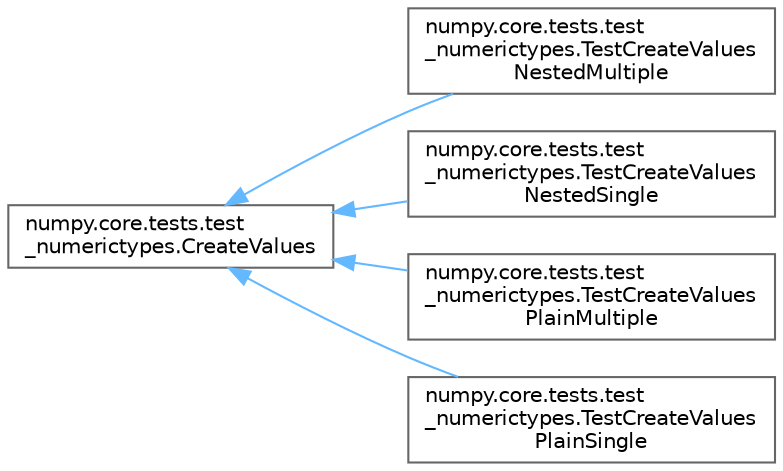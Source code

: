 digraph "Graphical Class Hierarchy"
{
 // LATEX_PDF_SIZE
  bgcolor="transparent";
  edge [fontname=Helvetica,fontsize=10,labelfontname=Helvetica,labelfontsize=10];
  node [fontname=Helvetica,fontsize=10,shape=box,height=0.2,width=0.4];
  rankdir="LR";
  Node0 [id="Node000000",label="numpy.core.tests.test\l_numerictypes.CreateValues",height=0.2,width=0.4,color="grey40", fillcolor="white", style="filled",URL="$d5/d48/classnumpy_1_1core_1_1tests_1_1test__numerictypes_1_1CreateValues.html",tooltip=" "];
  Node0 -> Node1 [id="edge4273_Node000000_Node000001",dir="back",color="steelblue1",style="solid",tooltip=" "];
  Node1 [id="Node000001",label="numpy.core.tests.test\l_numerictypes.TestCreateValues\lNestedMultiple",height=0.2,width=0.4,color="grey40", fillcolor="white", style="filled",URL="$d9/d73/classnumpy_1_1core_1_1tests_1_1test__numerictypes_1_1TestCreateValuesNestedMultiple.html",tooltip=" "];
  Node0 -> Node2 [id="edge4274_Node000000_Node000002",dir="back",color="steelblue1",style="solid",tooltip=" "];
  Node2 [id="Node000002",label="numpy.core.tests.test\l_numerictypes.TestCreateValues\lNestedSingle",height=0.2,width=0.4,color="grey40", fillcolor="white", style="filled",URL="$d2/d9f/classnumpy_1_1core_1_1tests_1_1test__numerictypes_1_1TestCreateValuesNestedSingle.html",tooltip=" "];
  Node0 -> Node3 [id="edge4275_Node000000_Node000003",dir="back",color="steelblue1",style="solid",tooltip=" "];
  Node3 [id="Node000003",label="numpy.core.tests.test\l_numerictypes.TestCreateValues\lPlainMultiple",height=0.2,width=0.4,color="grey40", fillcolor="white", style="filled",URL="$dd/dc8/classnumpy_1_1core_1_1tests_1_1test__numerictypes_1_1TestCreateValuesPlainMultiple.html",tooltip=" "];
  Node0 -> Node4 [id="edge4276_Node000000_Node000004",dir="back",color="steelblue1",style="solid",tooltip=" "];
  Node4 [id="Node000004",label="numpy.core.tests.test\l_numerictypes.TestCreateValues\lPlainSingle",height=0.2,width=0.4,color="grey40", fillcolor="white", style="filled",URL="$da/dc6/classnumpy_1_1core_1_1tests_1_1test__numerictypes_1_1TestCreateValuesPlainSingle.html",tooltip=" "];
}
